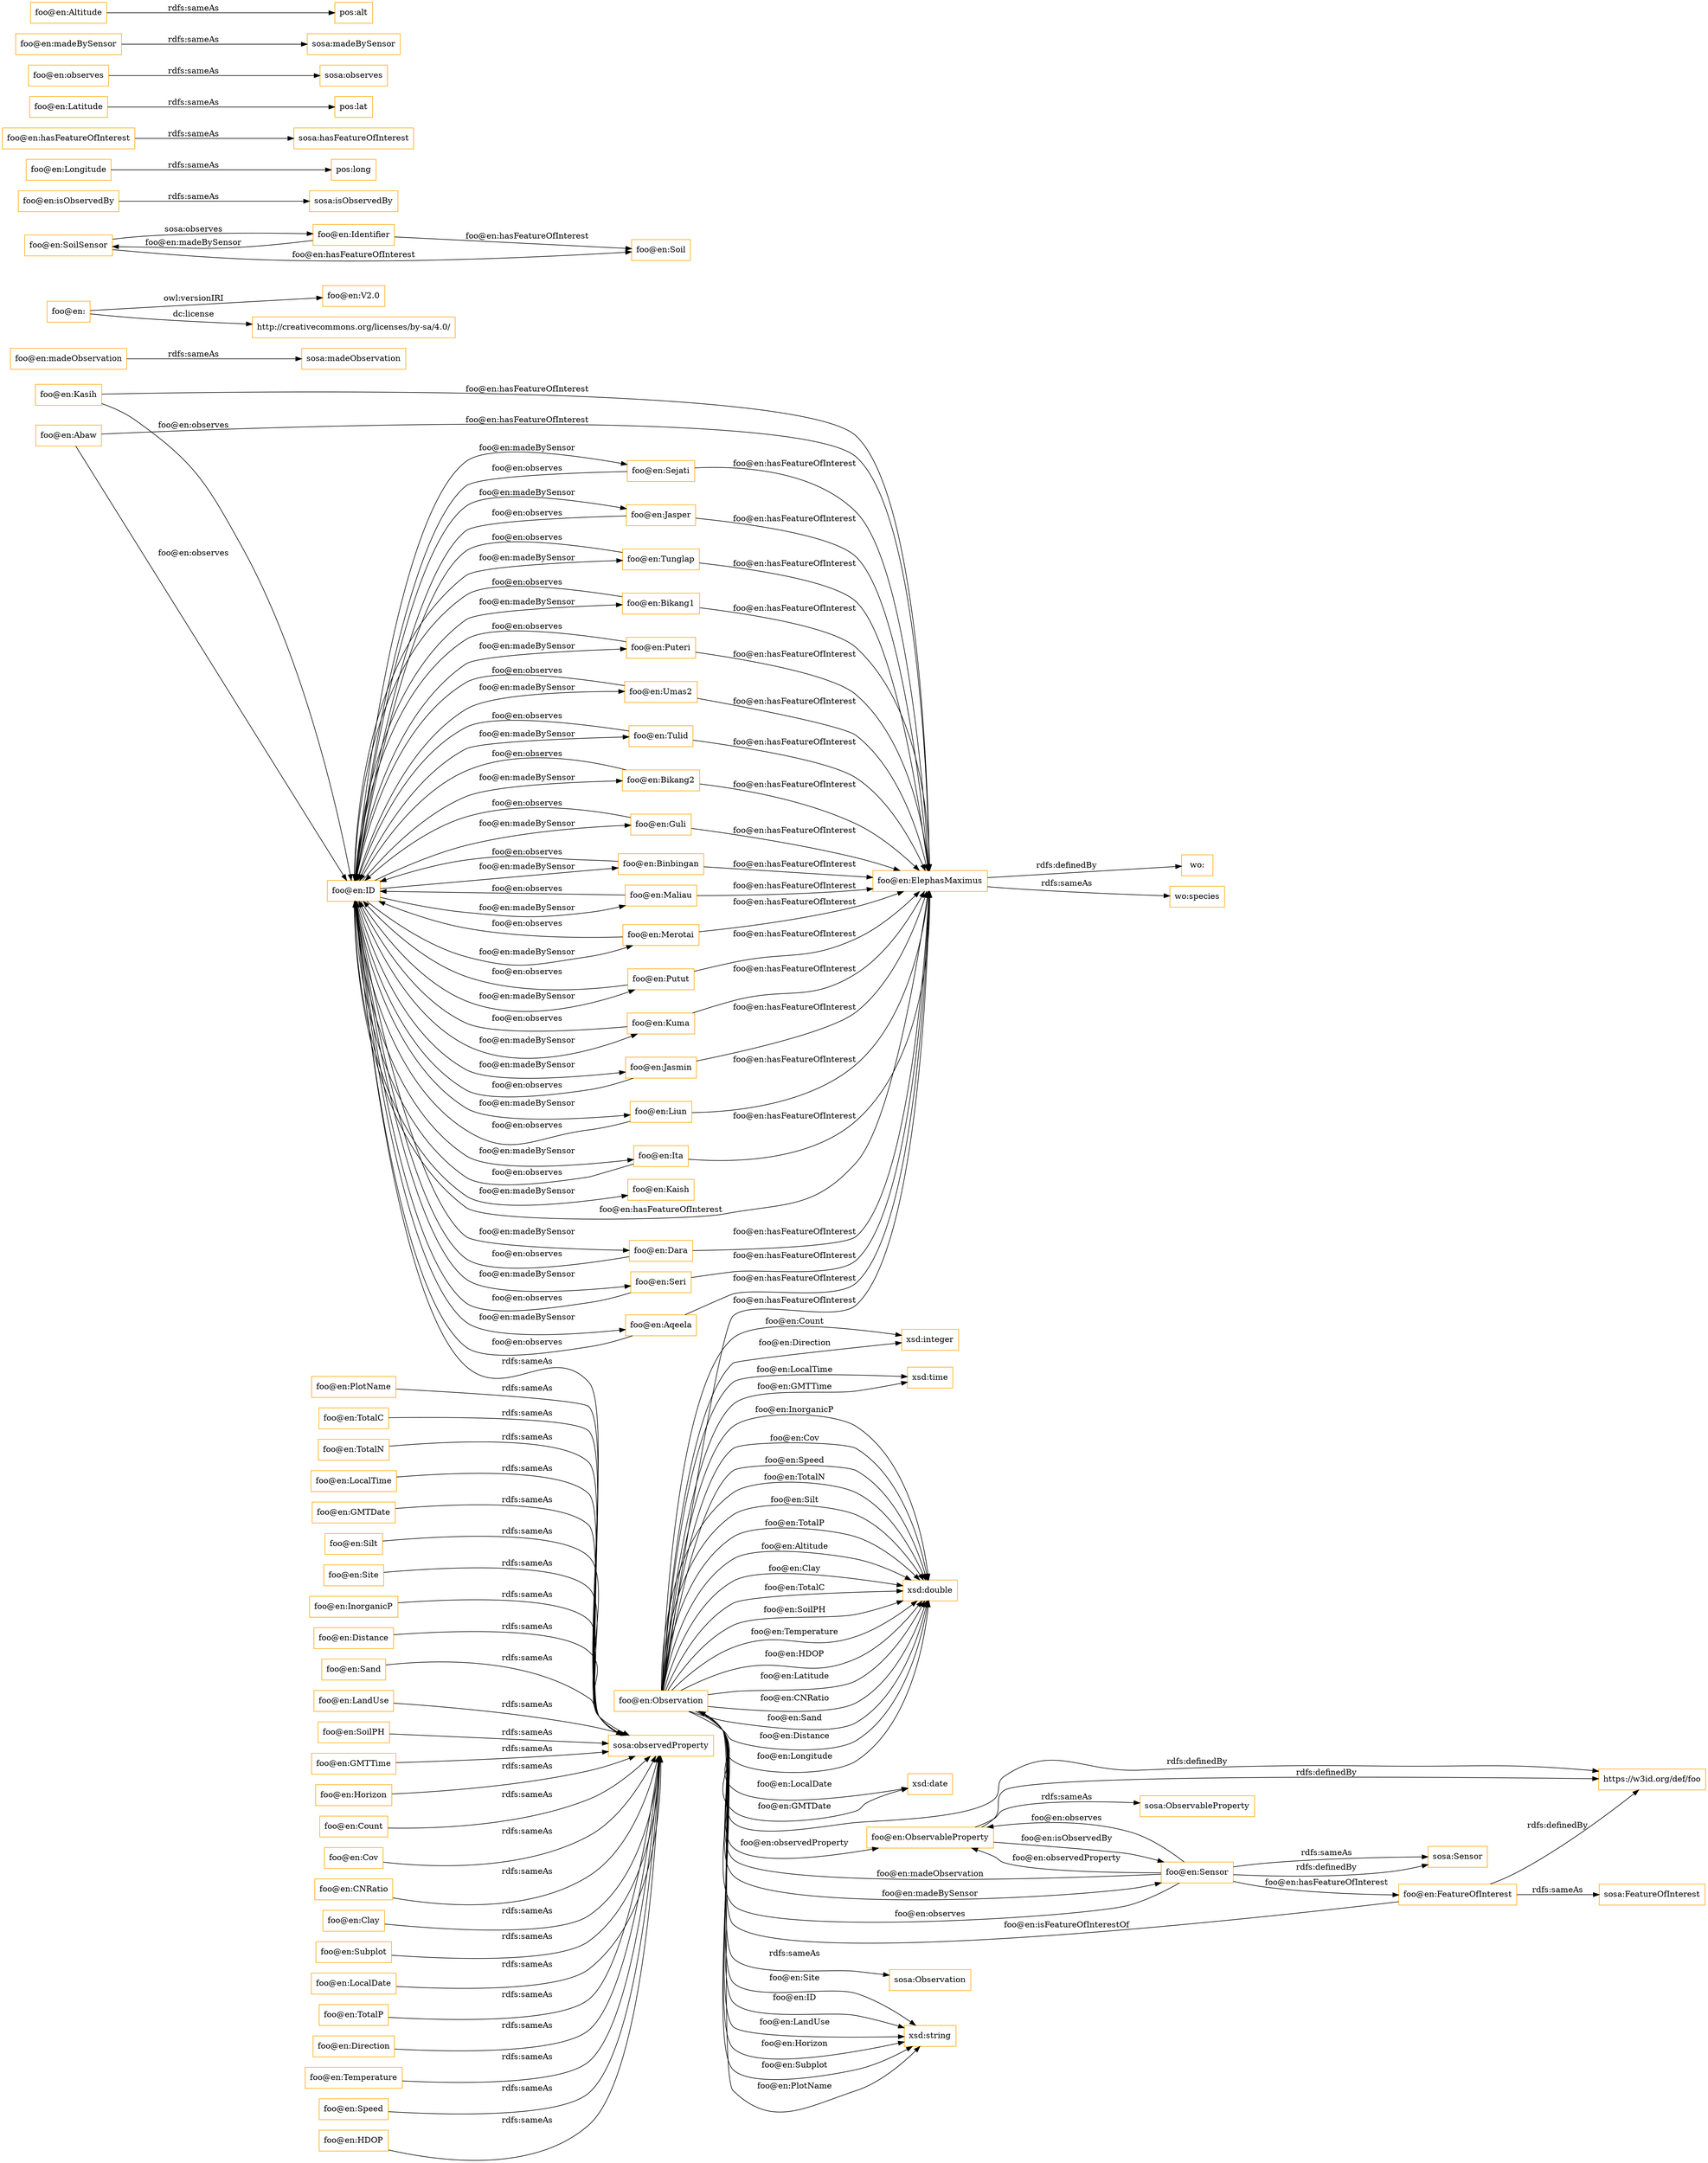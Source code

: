 digraph ar2dtool_diagram { 
rankdir=LR;
size="1501"
node [shape = rectangle, color="orange"]; "foo@en:ElephasMaximus" "foo@en:FeatureOfInterest" "foo@en:ObservableProperty" "foo@en:Observation" "foo@en:Sensor" ; /*classes style*/
	"foo@en:Kasih" -> "foo@en:ID" [ label = "foo@en:observes" ];
	"foo@en:Kasih" -> "foo@en:ElephasMaximus" [ label = "foo@en:hasFeatureOfInterest" ];
	"foo@en:SoilPH" -> "sosa:observedProperty" [ label = "rdfs:sameAs" ];
	"foo@en:Dara" -> "foo@en:ID" [ label = "foo@en:observes" ];
	"foo@en:Dara" -> "foo@en:ElephasMaximus" [ label = "foo@en:hasFeatureOfInterest" ];
	"foo@en:GMTTime" -> "sosa:observedProperty" [ label = "rdfs:sameAs" ];
	"foo@en:Horizon" -> "sosa:observedProperty" [ label = "rdfs:sameAs" ];
	"foo@en:Count" -> "sosa:observedProperty" [ label = "rdfs:sameAs" ];
	"foo@en:Seri" -> "foo@en:ID" [ label = "foo@en:observes" ];
	"foo@en:Seri" -> "foo@en:ElephasMaximus" [ label = "foo@en:hasFeatureOfInterest" ];
	"foo@en:Aqeela" -> "foo@en:ID" [ label = "foo@en:observes" ];
	"foo@en:Aqeela" -> "foo@en:ElephasMaximus" [ label = "foo@en:hasFeatureOfInterest" ];
	"foo@en:Cov" -> "sosa:observedProperty" [ label = "rdfs:sameAs" ];
	"foo@en:Sejati" -> "foo@en:ID" [ label = "foo@en:observes" ];
	"foo@en:Sejati" -> "foo@en:ElephasMaximus" [ label = "foo@en:hasFeatureOfInterest" ];
	"foo@en:ElephasMaximus" -> "wo:" [ label = "rdfs:definedBy" ];
	"foo@en:ElephasMaximus" -> "wo:species" [ label = "rdfs:sameAs" ];
	"foo@en:Jasper" -> "foo@en:ID" [ label = "foo@en:observes" ];
	"foo@en:Jasper" -> "foo@en:ElephasMaximus" [ label = "foo@en:hasFeatureOfInterest" ];
	"foo@en:ID" -> "foo@en:Aqeela" [ label = "foo@en:madeBySensor" ];
	"foo@en:ID" -> "foo@en:Putut" [ label = "foo@en:madeBySensor" ];
	"foo@en:ID" -> "foo@en:Tunglap" [ label = "foo@en:madeBySensor" ];
	"foo@en:ID" -> "foo@en:Jasmin" [ label = "foo@en:madeBySensor" ];
	"foo@en:ID" -> "foo@en:Bikang1" [ label = "foo@en:madeBySensor" ];
	"foo@en:ID" -> "sosa:observedProperty" [ label = "rdfs:sameAs" ];
	"foo@en:ID" -> "foo@en:Puteri" [ label = "foo@en:madeBySensor" ];
	"foo@en:ID" -> "foo@en:Seri" [ label = "foo@en:madeBySensor" ];
	"foo@en:ID" -> "foo@en:Jasper" [ label = "foo@en:madeBySensor" ];
	"foo@en:ID" -> "foo@en:ElephasMaximus" [ label = "foo@en:hasFeatureOfInterest" ];
	"foo@en:ID" -> "foo@en:Kaish" [ label = "foo@en:madeBySensor" ];
	"foo@en:ID" -> "foo@en:Umas2" [ label = "foo@en:madeBySensor" ];
	"foo@en:ID" -> "foo@en:Tulid" [ label = "foo@en:madeBySensor" ];
	"foo@en:ID" -> "foo@en:Bikang2" [ label = "foo@en:madeBySensor" ];
	"foo@en:ID" -> "foo@en:Guli" [ label = "foo@en:madeBySensor" ];
	"foo@en:ID" -> "foo@en:Dara" [ label = "foo@en:madeBySensor" ];
	"foo@en:ID" -> "foo@en:Sejati" [ label = "foo@en:madeBySensor" ];
	"foo@en:ID" -> "foo@en:Binbingan" [ label = "foo@en:madeBySensor" ];
	"foo@en:ID" -> "foo@en:Maliau" [ label = "foo@en:madeBySensor" ];
	"foo@en:ID" -> "foo@en:Merotai" [ label = "foo@en:madeBySensor" ];
	"foo@en:ID" -> "foo@en:Kuma" [ label = "foo@en:madeBySensor" ];
	"foo@en:ID" -> "foo@en:Liun" [ label = "foo@en:madeBySensor" ];
	"foo@en:ID" -> "foo@en:Ita" [ label = "foo@en:madeBySensor" ];
	"foo@en:Jasmin" -> "foo@en:ID" [ label = "foo@en:observes" ];
	"foo@en:Jasmin" -> "foo@en:ElephasMaximus" [ label = "foo@en:hasFeatureOfInterest" ];
	"foo@en:Abaw" -> "foo@en:ID" [ label = "foo@en:observes" ];
	"foo@en:Abaw" -> "foo@en:ElephasMaximus" [ label = "foo@en:hasFeatureOfInterest" ];
	"foo@en:madeObservation" -> "sosa:madeObservation" [ label = "rdfs:sameAs" ];
	"foo@en:" -> "foo@en:V2.0" [ label = "owl:versionIRI" ];
	"foo@en:" -> "http://creativecommons.org/licenses/by-sa/4.0/" [ label = "dc:license" ];
	"foo@en:CNRatio" -> "sosa:observedProperty" [ label = "rdfs:sameAs" ];
	"foo@en:Observation" -> "https://w3id.org/def/foo" [ label = "rdfs:definedBy" ];
	"foo@en:Observation" -> "sosa:Observation" [ label = "rdfs:sameAs" ];
	"foo@en:Clay" -> "sosa:observedProperty" [ label = "rdfs:sameAs" ];
	"foo@en:Subplot" -> "sosa:observedProperty" [ label = "rdfs:sameAs" ];
	"foo@en:Binbingan" -> "foo@en:ID" [ label = "foo@en:observes" ];
	"foo@en:Binbingan" -> "foo@en:ElephasMaximus" [ label = "foo@en:hasFeatureOfInterest" ];
	"foo@en:ObservableProperty" -> "https://w3id.org/def/foo" [ label = "rdfs:definedBy" ];
	"foo@en:ObservableProperty" -> "sosa:ObservableProperty" [ label = "rdfs:sameAs" ];
	"foo@en:Umas2" -> "foo@en:ID" [ label = "foo@en:observes" ];
	"foo@en:Umas2" -> "foo@en:ElephasMaximus" [ label = "foo@en:hasFeatureOfInterest" ];
	"foo@en:Guli" -> "foo@en:ID" [ label = "foo@en:observes" ];
	"foo@en:Guli" -> "foo@en:ElephasMaximus" [ label = "foo@en:hasFeatureOfInterest" ];
	"foo@en:LocalDate" -> "sosa:observedProperty" [ label = "rdfs:sameAs" ];
	"foo@en:TotalP" -> "sosa:observedProperty" [ label = "rdfs:sameAs" ];
	"foo@en:Direction" -> "sosa:observedProperty" [ label = "rdfs:sameAs" ];
	"foo@en:Putut" -> "foo@en:ID" [ label = "foo@en:observes" ];
	"foo@en:Putut" -> "foo@en:ElephasMaximus" [ label = "foo@en:hasFeatureOfInterest" ];
	"foo@en:Tunglap" -> "foo@en:ID" [ label = "foo@en:observes" ];
	"foo@en:Tunglap" -> "foo@en:ElephasMaximus" [ label = "foo@en:hasFeatureOfInterest" ];
	"foo@en:FeatureOfInterest" -> "https://w3id.org/def/foo" [ label = "rdfs:definedBy" ];
	"foo@en:FeatureOfInterest" -> "sosa:FeatureOfInterest" [ label = "rdfs:sameAs" ];
	"foo@en:Ita" -> "foo@en:ID" [ label = "foo@en:observes" ];
	"foo@en:Ita" -> "foo@en:ElephasMaximus" [ label = "foo@en:hasFeatureOfInterest" ];
	"foo@en:SoilSensor" -> "foo@en:Identifier" [ label = "sosa:observes" ];
	"foo@en:SoilSensor" -> "foo@en:Soil" [ label = "foo@en:hasFeatureOfInterest" ];
	"foo@en:Temperature" -> "sosa:observedProperty" [ label = "rdfs:sameAs" ];
	"foo@en:Speed" -> "sosa:observedProperty" [ label = "rdfs:sameAs" ];
	"foo@en:HDOP" -> "sosa:observedProperty" [ label = "rdfs:sameAs" ];
	"foo@en:Liun" -> "foo@en:ID" [ label = "foo@en:observes" ];
	"foo@en:Liun" -> "foo@en:ElephasMaximus" [ label = "foo@en:hasFeatureOfInterest" ];
	"foo@en:PlotName" -> "sosa:observedProperty" [ label = "rdfs:sameAs" ];
	"foo@en:isObservedBy" -> "sosa:isObservedBy" [ label = "rdfs:sameAs" ];
	"foo@en:Longitude" -> "pos:long" [ label = "rdfs:sameAs" ];
	"foo@en:Maliau" -> "foo@en:ID" [ label = "foo@en:observes" ];
	"foo@en:Maliau" -> "foo@en:ElephasMaximus" [ label = "foo@en:hasFeatureOfInterest" ];
	"foo@en:TotalC" -> "sosa:observedProperty" [ label = "rdfs:sameAs" ];
	"foo@en:Identifier" -> "foo@en:Soil" [ label = "foo@en:hasFeatureOfInterest" ];
	"foo@en:Identifier" -> "foo@en:SoilSensor" [ label = "foo@en:madeBySensor" ];
	"foo@en:hasFeatureOfInterest" -> "sosa:hasFeatureOfInterest" [ label = "rdfs:sameAs" ];
	"foo@en:TotalN" -> "sosa:observedProperty" [ label = "rdfs:sameAs" ];
	"foo@en:LocalTime" -> "sosa:observedProperty" [ label = "rdfs:sameAs" ];
	"foo@en:Latitude" -> "pos:lat" [ label = "rdfs:sameAs" ];
	"foo@en:observes" -> "sosa:observes" [ label = "rdfs:sameAs" ];
	"foo@en:GMTDate" -> "sosa:observedProperty" [ label = "rdfs:sameAs" ];
	"foo@en:Bikang2" -> "foo@en:ID" [ label = "foo@en:observes" ];
	"foo@en:Bikang2" -> "foo@en:ElephasMaximus" [ label = "foo@en:hasFeatureOfInterest" ];
	"foo@en:Puteri" -> "foo@en:ID" [ label = "foo@en:observes" ];
	"foo@en:Puteri" -> "foo@en:ElephasMaximus" [ label = "foo@en:hasFeatureOfInterest" ];
	"foo@en:Silt" -> "sosa:observedProperty" [ label = "rdfs:sameAs" ];
	"foo@en:Sensor" -> "sosa:Sensor" [ label = "rdfs:definedBy" ];
	"foo@en:Sensor" -> "sosa:Sensor" [ label = "rdfs:sameAs" ];
	"foo@en:Sensor" -> "foo@en:FeatureOfInterest" [ label = "foo@en:hasFeatureOfInterest" ];
	"foo@en:Sensor" -> "foo@en:ObservableProperty" [ label = "foo@en:observedProperty" ];
	"foo@en:Sensor" -> "foo@en:Observation" [ label = "foo@en:observes" ];
	"foo@en:Site" -> "sosa:observedProperty" [ label = "rdfs:sameAs" ];
	"foo@en:madeBySensor" -> "sosa:madeBySensor" [ label = "rdfs:sameAs" ];
	"foo@en:Merotai" -> "foo@en:ID" [ label = "foo@en:observes" ];
	"foo@en:Merotai" -> "foo@en:ElephasMaximus" [ label = "foo@en:hasFeatureOfInterest" ];
	"foo@en:InorganicP" -> "sosa:observedProperty" [ label = "rdfs:sameAs" ];
	"foo@en:Kuma" -> "foo@en:ID" [ label = "foo@en:observes" ];
	"foo@en:Kuma" -> "foo@en:ElephasMaximus" [ label = "foo@en:hasFeatureOfInterest" ];
	"foo@en:Altitude" -> "pos:alt" [ label = "rdfs:sameAs" ];
	"foo@en:Bikang1" -> "foo@en:ID" [ label = "foo@en:observes" ];
	"foo@en:Bikang1" -> "foo@en:ElephasMaximus" [ label = "foo@en:hasFeatureOfInterest" ];
	"foo@en:Distance" -> "sosa:observedProperty" [ label = "rdfs:sameAs" ];
	"foo@en:Tulid" -> "foo@en:ID" [ label = "foo@en:observes" ];
	"foo@en:Tulid" -> "foo@en:ElephasMaximus" [ label = "foo@en:hasFeatureOfInterest" ];
	"foo@en:Sand" -> "sosa:observedProperty" [ label = "rdfs:sameAs" ];
	"foo@en:LandUse" -> "sosa:observedProperty" [ label = "rdfs:sameAs" ];
	"foo@en:Observation" -> "xsd:string" [ label = "foo@en:ID" ];
	"foo@en:Observation" -> "xsd:string" [ label = "foo@en:LandUse" ];
	"foo@en:Observation" -> "xsd:integer" [ label = "foo@en:Direction" ];
	"foo@en:Sensor" -> "foo@en:ObservableProperty" [ label = "foo@en:observes" ];
	"foo@en:Observation" -> "xsd:string" [ label = "foo@en:Horizon" ];
	"foo@en:Observation" -> "xsd:time" [ label = "foo@en:GMTTime" ];
	"foo@en:Observation" -> "xsd:double" [ label = "foo@en:TotalC" ];
	"foo@en:Observation" -> "xsd:double" [ label = "foo@en:SoilPH" ];
	"foo@en:Observation" -> "foo@en:ObservableProperty" [ label = "foo@en:observedProperty" ];
	"foo@en:Observation" -> "xsd:double" [ label = "foo@en:Temperature" ];
	"foo@en:Observation" -> "xsd:string" [ label = "foo@en:Subplot" ];
	"foo@en:Observation" -> "foo@en:Sensor" [ label = "foo@en:madeBySensor" ];
	"foo@en:Observation" -> "xsd:integer" [ label = "foo@en:Count" ];
	"foo@en:Observation" -> "xsd:double" [ label = "foo@en:HDOP" ];
	"foo@en:ObservableProperty" -> "foo@en:Sensor" [ label = "foo@en:isObservedBy" ];
	"foo@en:Observation" -> "xsd:double" [ label = "foo@en:Latitude" ];
	"foo@en:Observation" -> "xsd:time" [ label = "foo@en:LocalTime" ];
	"foo@en:Observation" -> "xsd:double" [ label = "foo@en:CNRatio" ];
	"foo@en:Observation" -> "xsd:double" [ label = "foo@en:Sand" ];
	"foo@en:Observation" -> "xsd:double" [ label = "foo@en:Distance" ];
	"foo@en:Sensor" -> "foo@en:Observation" [ label = "foo@en:madeObservation" ];
	"foo@en:Observation" -> "xsd:string" [ label = "foo@en:PlotName" ];
	"foo@en:Observation" -> "xsd:date" [ label = "foo@en:GMTDate" ];
	"foo@en:Observation" -> "xsd:double" [ label = "foo@en:Longitude" ];
	"foo@en:Observation" -> "xsd:string" [ label = "foo@en:Site" ];
	"foo@en:Observation" -> "xsd:double" [ label = "foo@en:InorganicP" ];
	"foo@en:Observation" -> "xsd:double" [ label = "foo@en:Cov" ];
	"foo@en:Observation" -> "xsd:double" [ label = "foo@en:Speed" ];
	"foo@en:Observation" -> "xsd:double" [ label = "foo@en:TotalN" ];
	"foo@en:Observation" -> "xsd:double" [ label = "foo@en:Silt" ];
	"foo@en:Observation" -> "xsd:double" [ label = "foo@en:TotalP" ];
	"foo@en:Observation" -> "xsd:double" [ label = "foo@en:Altitude" ];
	"foo@en:Observation" -> "foo@en:ElephasMaximus" [ label = "foo@en:hasFeatureOfInterest" ];
	"foo@en:Observation" -> "xsd:double" [ label = "foo@en:Clay" ];
	"foo@en:FeatureOfInterest" -> "foo@en:Observation" [ label = "foo@en:isFeatureOfInterestOf" ];
	"foo@en:Observation" -> "xsd:date" [ label = "foo@en:LocalDate" ];

}
